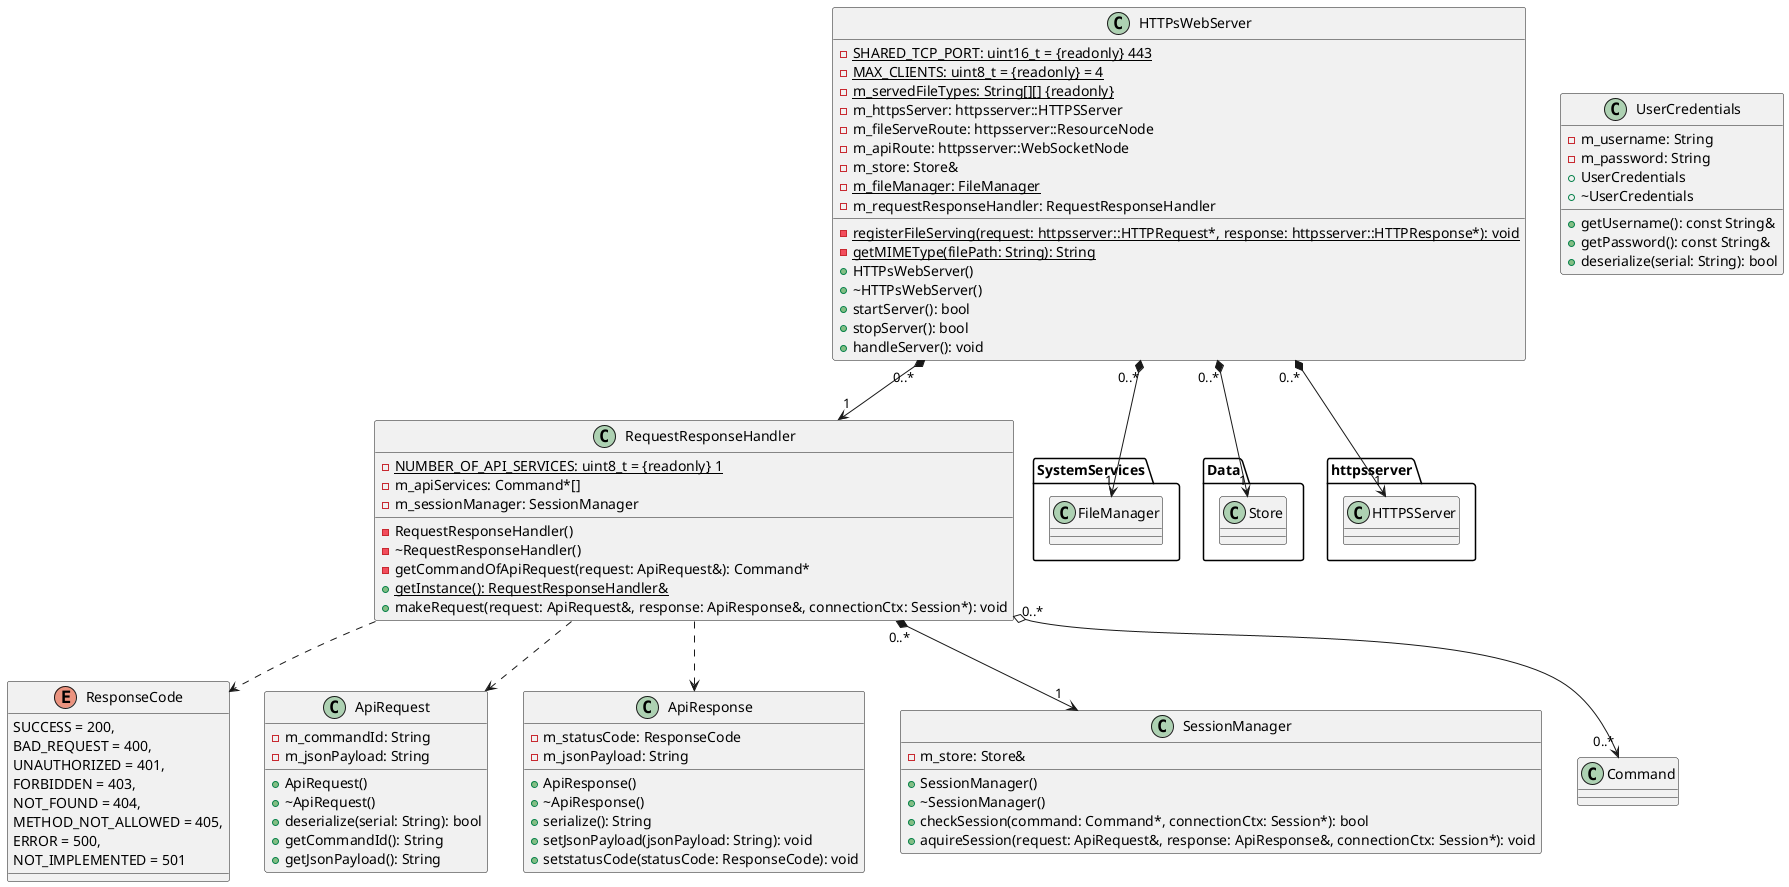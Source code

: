 @startuml

package SystemServices
{
    class FileManager
}

package Data
{
    class Store
}

package httpsserver
{
    class HTTPSServer
}

enum ResponseCode
{
    SUCCESS = 200,
    BAD_REQUEST = 400,
    UNAUTHORIZED = 401,
    FORBIDDEN = 403,
    NOT_FOUND = 404,
    METHOD_NOT_ALLOWED = 405,
    ERROR = 500,
    NOT_IMPLEMENTED = 501
}

class ApiRequest
{
    - m_commandId: String
    - m_jsonPayload: String
    + ApiRequest()
    + ~ApiRequest()
    + deserialize(serial: String): bool
    + getCommandId(): String
    + getJsonPayload(): String
}

class ApiResponse
{
    - m_statusCode: ResponseCode
    - m_jsonPayload: String
    + ApiResponse()
    + ~ApiResponse()
    + serialize(): String
    + setJsonPayload(jsonPayload: String): void
    + setstatusCode(statusCode: ResponseCode): void
}

class UserCredentials
{
    - m_username: String
    - m_password: String
    + UserCredentials
    + ~UserCredentials
    + getUsername(): const String&
    + getPassword(): const String&
    + deserialize(serial: String): bool
}

class SessionManager
{
    - m_store: Store&
    + SessionManager()
    + ~SessionManager()
    + checkSession(command: Command*, connectionCtx: Session*): bool
    + aquireSession(request: ApiRequest&, response: ApiResponse&, connectionCtx: Session*): void
}

class RequestResponseHandler
{
    - {static} NUMBER_OF_API_SERVICES: uint8_t = {readonly} 1
    - m_apiServices: Command*[]
    - m_sessionManager: SessionManager
    - RequestResponseHandler()
    - ~RequestResponseHandler()
    - getCommandOfApiRequest(request: ApiRequest&): Command*
    + {static} getInstance(): RequestResponseHandler&
    + makeRequest(request: ApiRequest&, response: ApiResponse&, connectionCtx: Session*): void
}
RequestResponseHandler "0..*" *--> "1" SessionManager
RequestResponseHandler "0..*" o--> "0..*" Command
RequestResponseHandler ..> ApiRequest
RequestResponseHandler ..> ApiResponse
RequestResponseHandler ..> ResponseCode

class HTTPsWebServer
{
    - {static} SHARED_TCP_PORT: uint16_t = {readonly} 443
    - {static} MAX_CLIENTS: uint8_t = {readonly} = 4
    - {static} m_servedFileTypes: String[][] {readonly}
    - m_httpsServer: httpsserver::HTTPSServer
    - m_fileServeRoute: httpsserver::ResourceNode
    - m_apiRoute: httpsserver::WebSocketNode
    - m_store: Store&
    - {static} m_fileManager: FileManager
    - m_requestResponseHandler: RequestResponseHandler
    - {static} registerFileServing(request: httpsserver::HTTPRequest*, response: httpsserver::HTTPResponse*): void
    - {static} getMIMEType(filePath: String): String
    + HTTPsWebServer()
    + ~HTTPsWebServer()
    + startServer(): bool
    + stopServer(): bool
    + handleServer(): void
}
HTTPsWebServer "0..*" *--> "1" FileManager
HTTPsWebServer "0..*" *--> "1" Store
HTTPsWebServer "0..*" *--> "1" HTTPSServer
HTTPsWebServer "0..*" *--> "1" RequestResponseHandler
@enduml
